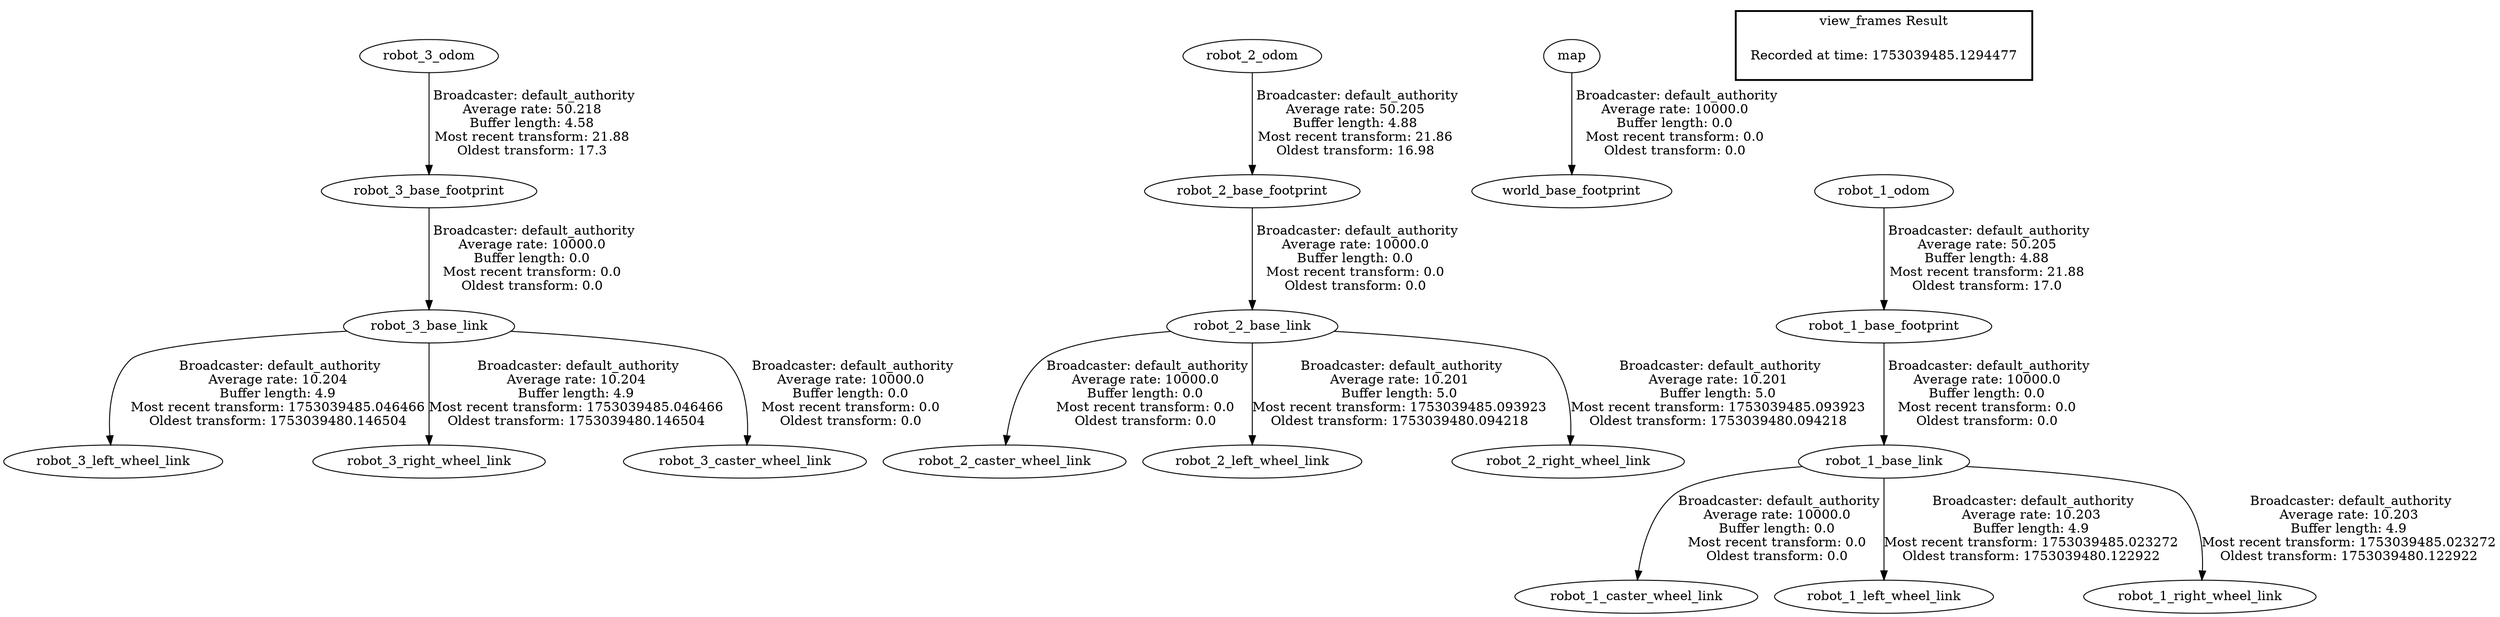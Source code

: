 digraph G {
"robot_3_odom" -> "robot_3_base_footprint"[label=" Broadcaster: default_authority\nAverage rate: 50.218\nBuffer length: 4.58\nMost recent transform: 21.88\nOldest transform: 17.3\n"];
"robot_2_base_link" -> "robot_2_caster_wheel_link"[label=" Broadcaster: default_authority\nAverage rate: 10000.0\nBuffer length: 0.0\nMost recent transform: 0.0\nOldest transform: 0.0\n"];
"robot_2_base_footprint" -> "robot_2_base_link"[label=" Broadcaster: default_authority\nAverage rate: 10000.0\nBuffer length: 0.0\nMost recent transform: 0.0\nOldest transform: 0.0\n"];
"robot_2_odom" -> "robot_2_base_footprint"[label=" Broadcaster: default_authority\nAverage rate: 50.205\nBuffer length: 4.88\nMost recent transform: 21.86\nOldest transform: 16.98\n"];
"map" -> "world_base_footprint"[label=" Broadcaster: default_authority\nAverage rate: 10000.0\nBuffer length: 0.0\nMost recent transform: 0.0\nOldest transform: 0.0\n"];
"robot_1_odom" -> "robot_1_base_footprint"[label=" Broadcaster: default_authority\nAverage rate: 50.205\nBuffer length: 4.88\nMost recent transform: 21.88\nOldest transform: 17.0\n"];
"robot_1_base_link" -> "robot_1_caster_wheel_link"[label=" Broadcaster: default_authority\nAverage rate: 10000.0\nBuffer length: 0.0\nMost recent transform: 0.0\nOldest transform: 0.0\n"];
"robot_1_base_footprint" -> "robot_1_base_link"[label=" Broadcaster: default_authority\nAverage rate: 10000.0\nBuffer length: 0.0\nMost recent transform: 0.0\nOldest transform: 0.0\n"];
"robot_2_base_link" -> "robot_2_left_wheel_link"[label=" Broadcaster: default_authority\nAverage rate: 10.201\nBuffer length: 5.0\nMost recent transform: 1753039485.093923\nOldest transform: 1753039480.094218\n"];
"robot_2_base_link" -> "robot_2_right_wheel_link"[label=" Broadcaster: default_authority\nAverage rate: 10.201\nBuffer length: 5.0\nMost recent transform: 1753039485.093923\nOldest transform: 1753039480.094218\n"];
"robot_1_base_link" -> "robot_1_left_wheel_link"[label=" Broadcaster: default_authority\nAverage rate: 10.203\nBuffer length: 4.9\nMost recent transform: 1753039485.023272\nOldest transform: 1753039480.122922\n"];
"robot_1_base_link" -> "robot_1_right_wheel_link"[label=" Broadcaster: default_authority\nAverage rate: 10.203\nBuffer length: 4.9\nMost recent transform: 1753039485.023272\nOldest transform: 1753039480.122922\n"];
"robot_3_base_link" -> "robot_3_left_wheel_link"[label=" Broadcaster: default_authority\nAverage rate: 10.204\nBuffer length: 4.9\nMost recent transform: 1753039485.046466\nOldest transform: 1753039480.146504\n"];
"robot_3_base_footprint" -> "robot_3_base_link"[label=" Broadcaster: default_authority\nAverage rate: 10000.0\nBuffer length: 0.0\nMost recent transform: 0.0\nOldest transform: 0.0\n"];
"robot_3_base_link" -> "robot_3_right_wheel_link"[label=" Broadcaster: default_authority\nAverage rate: 10.204\nBuffer length: 4.9\nMost recent transform: 1753039485.046466\nOldest transform: 1753039480.146504\n"];
"robot_3_base_link" -> "robot_3_caster_wheel_link"[label=" Broadcaster: default_authority\nAverage rate: 10000.0\nBuffer length: 0.0\nMost recent transform: 0.0\nOldest transform: 0.0\n"];
edge [style=invis];
 subgraph cluster_legend { style=bold; color=black; label ="view_frames Result";
"Recorded at time: 1753039485.1294477"[ shape=plaintext ] ;
}->"robot_1_odom";
}